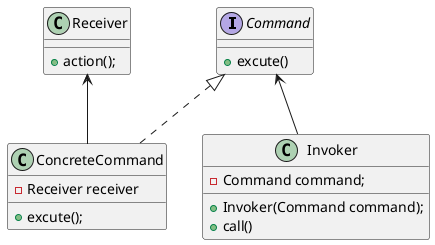 @startuml

Command <|.. ConcreteCommand
Receiver <-- ConcreteCommand
Command <-- Invoker
class Invoker{
    -Command command;
    +Invoker(Command command);
    +call()
}
interface Command{
    +excute()
}


class ConcreteCommand {
    -Receiver receiver
    +excute();
}

class Receiver{
    +action();
}
@enduml